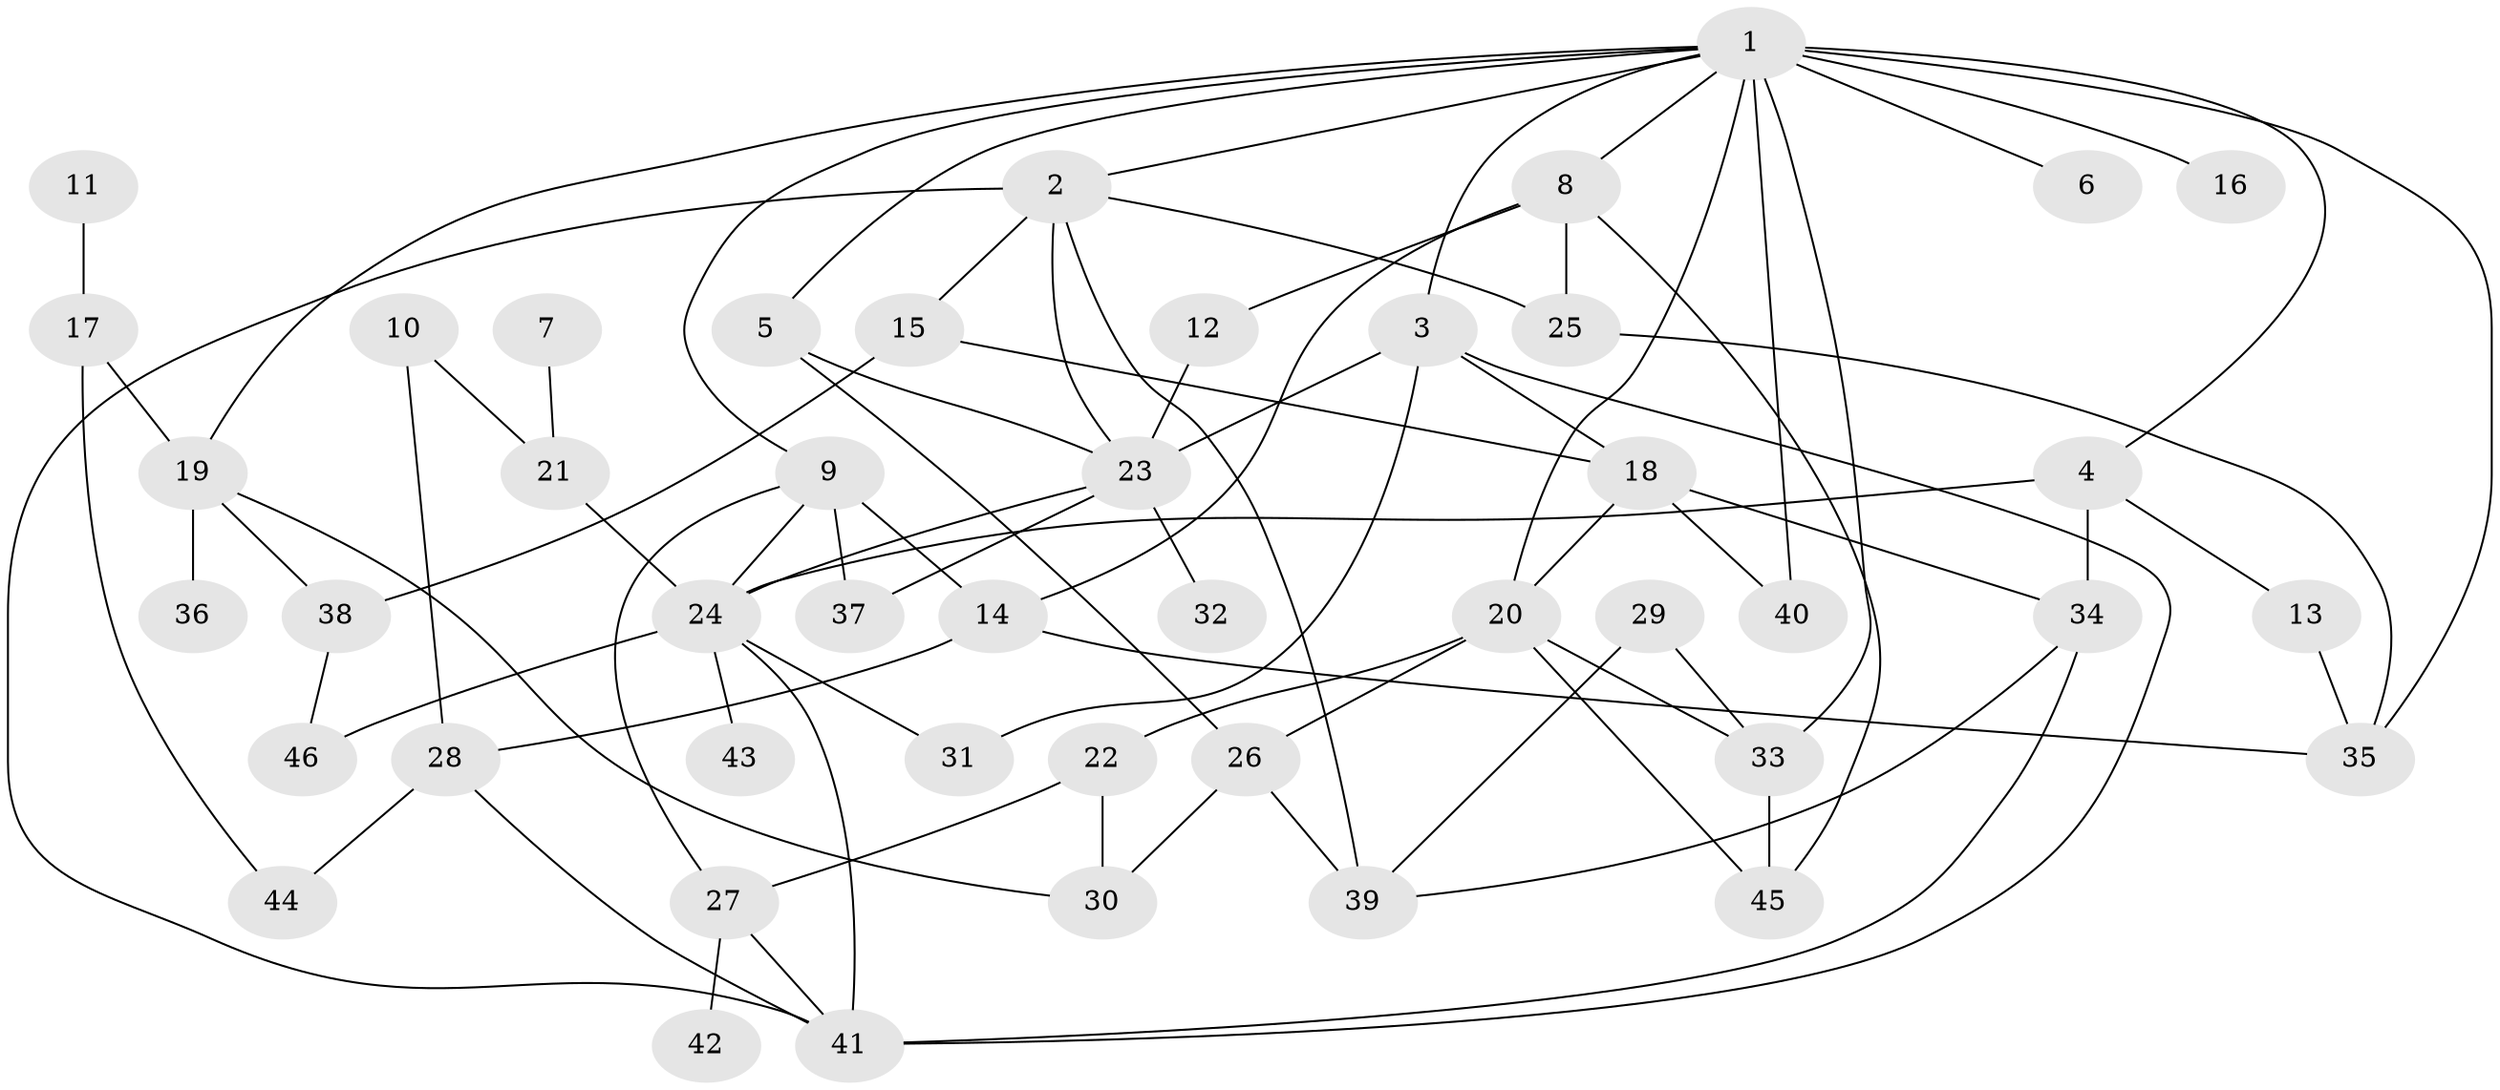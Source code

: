 // original degree distribution, {6: 0.021739130434782608, 10: 0.010869565217391304, 4: 0.10869565217391304, 5: 0.09782608695652174, 2: 0.31521739130434784, 3: 0.29347826086956524, 1: 0.15217391304347827}
// Generated by graph-tools (version 1.1) at 2025/49/03/09/25 03:49:22]
// undirected, 46 vertices, 80 edges
graph export_dot {
graph [start="1"]
  node [color=gray90,style=filled];
  1;
  2;
  3;
  4;
  5;
  6;
  7;
  8;
  9;
  10;
  11;
  12;
  13;
  14;
  15;
  16;
  17;
  18;
  19;
  20;
  21;
  22;
  23;
  24;
  25;
  26;
  27;
  28;
  29;
  30;
  31;
  32;
  33;
  34;
  35;
  36;
  37;
  38;
  39;
  40;
  41;
  42;
  43;
  44;
  45;
  46;
  1 -- 2 [weight=1.0];
  1 -- 3 [weight=1.0];
  1 -- 4 [weight=1.0];
  1 -- 5 [weight=1.0];
  1 -- 6 [weight=1.0];
  1 -- 8 [weight=1.0];
  1 -- 9 [weight=1.0];
  1 -- 16 [weight=1.0];
  1 -- 19 [weight=1.0];
  1 -- 20 [weight=1.0];
  1 -- 33 [weight=2.0];
  1 -- 35 [weight=1.0];
  1 -- 40 [weight=1.0];
  2 -- 15 [weight=1.0];
  2 -- 23 [weight=1.0];
  2 -- 25 [weight=1.0];
  2 -- 39 [weight=1.0];
  2 -- 41 [weight=1.0];
  3 -- 18 [weight=1.0];
  3 -- 23 [weight=1.0];
  3 -- 31 [weight=1.0];
  3 -- 41 [weight=1.0];
  4 -- 13 [weight=1.0];
  4 -- 24 [weight=2.0];
  4 -- 34 [weight=2.0];
  5 -- 23 [weight=1.0];
  5 -- 26 [weight=1.0];
  7 -- 21 [weight=1.0];
  8 -- 12 [weight=1.0];
  8 -- 14 [weight=1.0];
  8 -- 25 [weight=1.0];
  8 -- 45 [weight=1.0];
  9 -- 14 [weight=1.0];
  9 -- 24 [weight=1.0];
  9 -- 27 [weight=1.0];
  9 -- 37 [weight=2.0];
  10 -- 21 [weight=1.0];
  10 -- 28 [weight=1.0];
  11 -- 17 [weight=1.0];
  12 -- 23 [weight=1.0];
  13 -- 35 [weight=1.0];
  14 -- 28 [weight=1.0];
  14 -- 35 [weight=1.0];
  15 -- 18 [weight=1.0];
  15 -- 38 [weight=1.0];
  17 -- 19 [weight=1.0];
  17 -- 44 [weight=1.0];
  18 -- 20 [weight=1.0];
  18 -- 34 [weight=1.0];
  18 -- 40 [weight=1.0];
  19 -- 30 [weight=1.0];
  19 -- 36 [weight=1.0];
  19 -- 38 [weight=1.0];
  20 -- 22 [weight=1.0];
  20 -- 26 [weight=1.0];
  20 -- 33 [weight=1.0];
  20 -- 45 [weight=1.0];
  21 -- 24 [weight=1.0];
  22 -- 27 [weight=1.0];
  22 -- 30 [weight=1.0];
  23 -- 24 [weight=1.0];
  23 -- 32 [weight=1.0];
  23 -- 37 [weight=1.0];
  24 -- 31 [weight=1.0];
  24 -- 41 [weight=1.0];
  24 -- 43 [weight=1.0];
  24 -- 46 [weight=1.0];
  25 -- 35 [weight=1.0];
  26 -- 30 [weight=1.0];
  26 -- 39 [weight=1.0];
  27 -- 41 [weight=1.0];
  27 -- 42 [weight=1.0];
  28 -- 41 [weight=1.0];
  28 -- 44 [weight=1.0];
  29 -- 33 [weight=1.0];
  29 -- 39 [weight=1.0];
  33 -- 45 [weight=1.0];
  34 -- 39 [weight=1.0];
  34 -- 41 [weight=1.0];
  38 -- 46 [weight=1.0];
}
